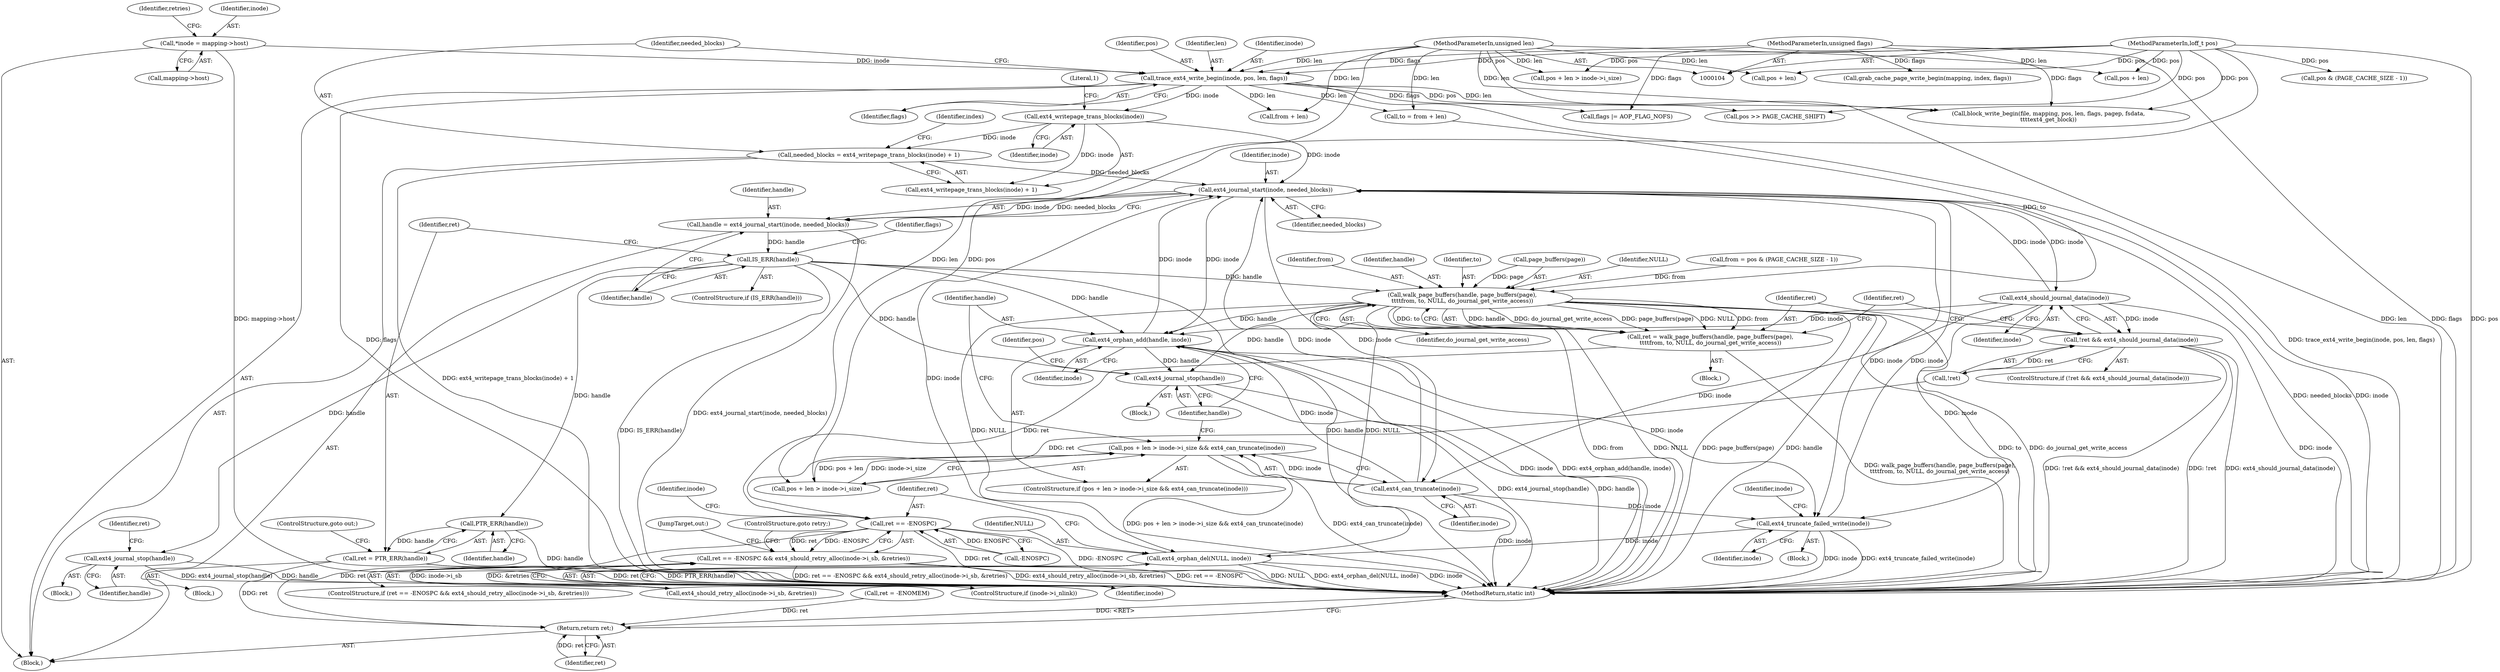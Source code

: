 digraph "0_linux_744692dc059845b2a3022119871846e74d4f6e11_11@API" {
"1000135" [label="(Call,needed_blocks = ext4_writepage_trans_blocks(inode) + 1)"];
"1000138" [label="(Call,ext4_writepage_trans_blocks(inode))"];
"1000130" [label="(Call,trace_ext4_write_begin(inode, pos, len, flags))"];
"1000114" [label="(Call,*inode = mapping->host)"];
"1000107" [label="(MethodParameterIn,loff_t pos)"];
"1000108" [label="(MethodParameterIn,unsigned len)"];
"1000109" [label="(MethodParameterIn,unsigned flags)"];
"1000161" [label="(Call,ext4_journal_start(inode, needed_blocks))"];
"1000159" [label="(Call,handle = ext4_journal_start(inode, needed_blocks))"];
"1000165" [label="(Call,IS_ERR(handle))"];
"1000170" [label="(Call,PTR_ERR(handle))"];
"1000168" [label="(Call,ret = PTR_ERR(handle))"];
"1000280" [label="(Return,return ret;)"];
"1000186" [label="(Call,ext4_journal_stop(handle))"];
"1000217" [label="(Call,walk_page_buffers(handle, page_buffers(page),\n\t\t\t\tfrom, to, NULL, do_journal_get_write_access))"];
"1000215" [label="(Call,ret = walk_page_buffers(handle, page_buffers(page),\n\t\t\t\tfrom, to, NULL, do_journal_get_write_access))"];
"1000268" [label="(Call,ret == -ENOSPC)"];
"1000267" [label="(Call,ret == -ENOSPC && ext4_should_retry_alloc(inode->i_sb, &retries))"];
"1000243" [label="(Call,ext4_orphan_add(handle, inode))"];
"1000246" [label="(Call,ext4_journal_stop(handle))"];
"1000257" [label="(Call,ext4_truncate_failed_write(inode))"];
"1000263" [label="(Call,ext4_orphan_del(NULL, inode))"];
"1000212" [label="(Call,ext4_should_journal_data(inode))"];
"1000209" [label="(Call,!ret && ext4_should_journal_data(inode))"];
"1000241" [label="(Call,ext4_can_truncate(inode))"];
"1000233" [label="(Call,pos + len > inode->i_size && ext4_can_truncate(inode))"];
"1000116" [label="(Call,mapping->host)"];
"1000244" [label="(Identifier,handle)"];
"1000139" [label="(Identifier,inode)"];
"1000130" [label="(Call,trace_ext4_write_begin(inode, pos, len, flags))"];
"1000173" [label="(Call,flags |= AOP_FLAG_NOFS)"];
"1000256" [label="(Block,)"];
"1000167" [label="(Block,)"];
"1000257" [label="(Call,ext4_truncate_failed_write(inode))"];
"1000136" [label="(Identifier,needed_blocks)"];
"1000279" [label="(JumpTarget,out:)"];
"1000235" [label="(Call,pos + len)"];
"1000171" [label="(Identifier,handle)"];
"1000269" [label="(Identifier,ret)"];
"1000246" [label="(Call,ext4_journal_stop(handle))"];
"1000213" [label="(Identifier,inode)"];
"1000281" [label="(Identifier,ret)"];
"1000188" [label="(Call,ret = -ENOMEM)"];
"1000199" [label="(Call,block_write_begin(file, mapping, pos, len, flags, pagep, fsdata,\n\t\t\t\text4_get_block))"];
"1000174" [label="(Identifier,flags)"];
"1000143" [label="(Call,pos >> PAGE_CACHE_SHIFT)"];
"1000148" [label="(Call,pos & (PAGE_CACHE_SIZE - 1))"];
"1000266" [label="(ControlStructure,if (ret == -ENOSPC && ext4_should_retry_alloc(inode->i_sb, &retries)))"];
"1000274" [label="(Identifier,inode)"];
"1000159" [label="(Call,handle = ext4_journal_start(inode, needed_blocks))"];
"1000208" [label="(ControlStructure,if (!ret && ext4_should_journal_data(inode)))"];
"1000214" [label="(Block,)"];
"1000164" [label="(ControlStructure,if (IS_ERR(handle)))"];
"1000218" [label="(Identifier,handle)"];
"1000131" [label="(Identifier,inode)"];
"1000172" [label="(ControlStructure,goto out;)"];
"1000259" [label="(ControlStructure,if (inode->i_nlink))"];
"1000170" [label="(Call,PTR_ERR(handle))"];
"1000137" [label="(Call,ext4_writepage_trans_blocks(inode) + 1)"];
"1000217" [label="(Call,walk_page_buffers(handle, page_buffers(page),\n\t\t\t\tfrom, to, NULL, do_journal_get_write_access))"];
"1000134" [label="(Identifier,flags)"];
"1000155" [label="(Call,from + len)"];
"1000264" [label="(Identifier,NULL)"];
"1000132" [label="(Identifier,pos)"];
"1000250" [label="(Call,pos + len)"];
"1000133" [label="(Identifier,len)"];
"1000168" [label="(Call,ret = PTR_ERR(handle))"];
"1000245" [label="(Identifier,inode)"];
"1000265" [label="(Identifier,inode)"];
"1000258" [label="(Identifier,inode)"];
"1000140" [label="(Literal,1)"];
"1000226" [label="(Identifier,ret)"];
"1000114" [label="(Call,*inode = mapping->host)"];
"1000222" [label="(Identifier,to)"];
"1000232" [label="(ControlStructure,if (pos + len > inode->i_size && ext4_can_truncate(inode)))"];
"1000187" [label="(Identifier,handle)"];
"1000263" [label="(Call,ext4_orphan_del(NULL, inode))"];
"1000267" [label="(Call,ret == -ENOSPC && ext4_should_retry_alloc(inode->i_sb, &retries))"];
"1000280" [label="(Return,return ret;)"];
"1000135" [label="(Call,needed_blocks = ext4_writepage_trans_blocks(inode) + 1)"];
"1000270" [label="(Call,-ENOSPC)"];
"1000223" [label="(Identifier,NULL)"];
"1000272" [label="(Call,ext4_should_retry_alloc(inode->i_sb, &retries))"];
"1000224" [label="(Identifier,do_journal_get_write_access)"];
"1000160" [label="(Identifier,handle)"];
"1000112" [label="(Block,)"];
"1000185" [label="(Block,)"];
"1000189" [label="(Identifier,ret)"];
"1000247" [label="(Identifier,handle)"];
"1000169" [label="(Identifier,ret)"];
"1000161" [label="(Call,ext4_journal_start(inode, needed_blocks))"];
"1000242" [label="(Identifier,inode)"];
"1000166" [label="(Identifier,handle)"];
"1000261" [label="(Identifier,inode)"];
"1000109" [label="(MethodParameterIn,unsigned flags)"];
"1000138" [label="(Call,ext4_writepage_trans_blocks(inode))"];
"1000268" [label="(Call,ret == -ENOSPC)"];
"1000282" [label="(MethodReturn,static int)"];
"1000153" [label="(Call,to = from + len)"];
"1000186" [label="(Call,ext4_journal_stop(handle))"];
"1000210" [label="(Call,!ret)"];
"1000146" [label="(Call,from = pos & (PAGE_CACHE_SIZE - 1))"];
"1000163" [label="(Identifier,needed_blocks)"];
"1000233" [label="(Call,pos + len > inode->i_size && ext4_can_truncate(inode))"];
"1000278" [label="(ControlStructure,goto retry;)"];
"1000216" [label="(Identifier,ret)"];
"1000124" [label="(Identifier,retries)"];
"1000209" [label="(Call,!ret && ext4_should_journal_data(inode))"];
"1000212" [label="(Call,ext4_should_journal_data(inode))"];
"1000215" [label="(Call,ret = walk_page_buffers(handle, page_buffers(page),\n\t\t\t\tfrom, to, NULL, do_journal_get_write_access))"];
"1000234" [label="(Call,pos + len > inode->i_size)"];
"1000142" [label="(Identifier,index)"];
"1000251" [label="(Identifier,pos)"];
"1000241" [label="(Call,ext4_can_truncate(inode))"];
"1000243" [label="(Call,ext4_orphan_add(handle, inode))"];
"1000219" [label="(Call,page_buffers(page))"];
"1000221" [label="(Identifier,from)"];
"1000227" [label="(Block,)"];
"1000162" [label="(Identifier,inode)"];
"1000107" [label="(MethodParameterIn,loff_t pos)"];
"1000108" [label="(MethodParameterIn,unsigned len)"];
"1000178" [label="(Call,grab_cache_page_write_begin(mapping, index, flags))"];
"1000165" [label="(Call,IS_ERR(handle))"];
"1000115" [label="(Identifier,inode)"];
"1000249" [label="(Call,pos + len > inode->i_size)"];
"1000135" -> "1000112"  [label="AST: "];
"1000135" -> "1000137"  [label="CFG: "];
"1000136" -> "1000135"  [label="AST: "];
"1000137" -> "1000135"  [label="AST: "];
"1000142" -> "1000135"  [label="CFG: "];
"1000135" -> "1000282"  [label="DDG: ext4_writepage_trans_blocks(inode) + 1"];
"1000138" -> "1000135"  [label="DDG: inode"];
"1000135" -> "1000161"  [label="DDG: needed_blocks"];
"1000138" -> "1000137"  [label="AST: "];
"1000138" -> "1000139"  [label="CFG: "];
"1000139" -> "1000138"  [label="AST: "];
"1000140" -> "1000138"  [label="CFG: "];
"1000138" -> "1000137"  [label="DDG: inode"];
"1000130" -> "1000138"  [label="DDG: inode"];
"1000138" -> "1000161"  [label="DDG: inode"];
"1000130" -> "1000112"  [label="AST: "];
"1000130" -> "1000134"  [label="CFG: "];
"1000131" -> "1000130"  [label="AST: "];
"1000132" -> "1000130"  [label="AST: "];
"1000133" -> "1000130"  [label="AST: "];
"1000134" -> "1000130"  [label="AST: "];
"1000136" -> "1000130"  [label="CFG: "];
"1000130" -> "1000282"  [label="DDG: trace_ext4_write_begin(inode, pos, len, flags)"];
"1000130" -> "1000282"  [label="DDG: flags"];
"1000114" -> "1000130"  [label="DDG: inode"];
"1000107" -> "1000130"  [label="DDG: pos"];
"1000108" -> "1000130"  [label="DDG: len"];
"1000109" -> "1000130"  [label="DDG: flags"];
"1000130" -> "1000143"  [label="DDG: pos"];
"1000130" -> "1000153"  [label="DDG: len"];
"1000130" -> "1000155"  [label="DDG: len"];
"1000130" -> "1000173"  [label="DDG: flags"];
"1000130" -> "1000199"  [label="DDG: len"];
"1000114" -> "1000112"  [label="AST: "];
"1000114" -> "1000116"  [label="CFG: "];
"1000115" -> "1000114"  [label="AST: "];
"1000116" -> "1000114"  [label="AST: "];
"1000124" -> "1000114"  [label="CFG: "];
"1000114" -> "1000282"  [label="DDG: mapping->host"];
"1000107" -> "1000104"  [label="AST: "];
"1000107" -> "1000282"  [label="DDG: pos"];
"1000107" -> "1000143"  [label="DDG: pos"];
"1000107" -> "1000148"  [label="DDG: pos"];
"1000107" -> "1000199"  [label="DDG: pos"];
"1000107" -> "1000234"  [label="DDG: pos"];
"1000107" -> "1000235"  [label="DDG: pos"];
"1000107" -> "1000249"  [label="DDG: pos"];
"1000107" -> "1000250"  [label="DDG: pos"];
"1000108" -> "1000104"  [label="AST: "];
"1000108" -> "1000282"  [label="DDG: len"];
"1000108" -> "1000153"  [label="DDG: len"];
"1000108" -> "1000155"  [label="DDG: len"];
"1000108" -> "1000199"  [label="DDG: len"];
"1000108" -> "1000234"  [label="DDG: len"];
"1000108" -> "1000235"  [label="DDG: len"];
"1000108" -> "1000249"  [label="DDG: len"];
"1000108" -> "1000250"  [label="DDG: len"];
"1000109" -> "1000104"  [label="AST: "];
"1000109" -> "1000282"  [label="DDG: flags"];
"1000109" -> "1000173"  [label="DDG: flags"];
"1000109" -> "1000178"  [label="DDG: flags"];
"1000109" -> "1000199"  [label="DDG: flags"];
"1000161" -> "1000159"  [label="AST: "];
"1000161" -> "1000163"  [label="CFG: "];
"1000162" -> "1000161"  [label="AST: "];
"1000163" -> "1000161"  [label="AST: "];
"1000159" -> "1000161"  [label="CFG: "];
"1000161" -> "1000282"  [label="DDG: needed_blocks"];
"1000161" -> "1000282"  [label="DDG: inode"];
"1000161" -> "1000159"  [label="DDG: inode"];
"1000161" -> "1000159"  [label="DDG: needed_blocks"];
"1000263" -> "1000161"  [label="DDG: inode"];
"1000257" -> "1000161"  [label="DDG: inode"];
"1000212" -> "1000161"  [label="DDG: inode"];
"1000241" -> "1000161"  [label="DDG: inode"];
"1000243" -> "1000161"  [label="DDG: inode"];
"1000161" -> "1000212"  [label="DDG: inode"];
"1000161" -> "1000241"  [label="DDG: inode"];
"1000161" -> "1000243"  [label="DDG: inode"];
"1000161" -> "1000257"  [label="DDG: inode"];
"1000159" -> "1000112"  [label="AST: "];
"1000160" -> "1000159"  [label="AST: "];
"1000166" -> "1000159"  [label="CFG: "];
"1000159" -> "1000282"  [label="DDG: ext4_journal_start(inode, needed_blocks)"];
"1000159" -> "1000165"  [label="DDG: handle"];
"1000165" -> "1000164"  [label="AST: "];
"1000165" -> "1000166"  [label="CFG: "];
"1000166" -> "1000165"  [label="AST: "];
"1000169" -> "1000165"  [label="CFG: "];
"1000174" -> "1000165"  [label="CFG: "];
"1000165" -> "1000282"  [label="DDG: handle"];
"1000165" -> "1000282"  [label="DDG: IS_ERR(handle)"];
"1000165" -> "1000170"  [label="DDG: handle"];
"1000165" -> "1000186"  [label="DDG: handle"];
"1000165" -> "1000217"  [label="DDG: handle"];
"1000165" -> "1000243"  [label="DDG: handle"];
"1000165" -> "1000246"  [label="DDG: handle"];
"1000170" -> "1000168"  [label="AST: "];
"1000170" -> "1000171"  [label="CFG: "];
"1000171" -> "1000170"  [label="AST: "];
"1000168" -> "1000170"  [label="CFG: "];
"1000170" -> "1000282"  [label="DDG: handle"];
"1000170" -> "1000168"  [label="DDG: handle"];
"1000168" -> "1000167"  [label="AST: "];
"1000169" -> "1000168"  [label="AST: "];
"1000172" -> "1000168"  [label="CFG: "];
"1000168" -> "1000282"  [label="DDG: ret"];
"1000168" -> "1000282"  [label="DDG: PTR_ERR(handle)"];
"1000168" -> "1000280"  [label="DDG: ret"];
"1000280" -> "1000112"  [label="AST: "];
"1000280" -> "1000281"  [label="CFG: "];
"1000281" -> "1000280"  [label="AST: "];
"1000282" -> "1000280"  [label="CFG: "];
"1000280" -> "1000282"  [label="DDG: <RET>"];
"1000281" -> "1000280"  [label="DDG: ret"];
"1000188" -> "1000280"  [label="DDG: ret"];
"1000268" -> "1000280"  [label="DDG: ret"];
"1000186" -> "1000185"  [label="AST: "];
"1000186" -> "1000187"  [label="CFG: "];
"1000187" -> "1000186"  [label="AST: "];
"1000189" -> "1000186"  [label="CFG: "];
"1000186" -> "1000282"  [label="DDG: ext4_journal_stop(handle)"];
"1000186" -> "1000282"  [label="DDG: handle"];
"1000217" -> "1000215"  [label="AST: "];
"1000217" -> "1000224"  [label="CFG: "];
"1000218" -> "1000217"  [label="AST: "];
"1000219" -> "1000217"  [label="AST: "];
"1000221" -> "1000217"  [label="AST: "];
"1000222" -> "1000217"  [label="AST: "];
"1000223" -> "1000217"  [label="AST: "];
"1000224" -> "1000217"  [label="AST: "];
"1000215" -> "1000217"  [label="CFG: "];
"1000217" -> "1000282"  [label="DDG: from"];
"1000217" -> "1000282"  [label="DDG: NULL"];
"1000217" -> "1000282"  [label="DDG: page_buffers(page)"];
"1000217" -> "1000282"  [label="DDG: handle"];
"1000217" -> "1000282"  [label="DDG: to"];
"1000217" -> "1000282"  [label="DDG: do_journal_get_write_access"];
"1000217" -> "1000215"  [label="DDG: handle"];
"1000217" -> "1000215"  [label="DDG: do_journal_get_write_access"];
"1000217" -> "1000215"  [label="DDG: page_buffers(page)"];
"1000217" -> "1000215"  [label="DDG: NULL"];
"1000217" -> "1000215"  [label="DDG: from"];
"1000217" -> "1000215"  [label="DDG: to"];
"1000219" -> "1000217"  [label="DDG: page"];
"1000146" -> "1000217"  [label="DDG: from"];
"1000153" -> "1000217"  [label="DDG: to"];
"1000263" -> "1000217"  [label="DDG: NULL"];
"1000217" -> "1000243"  [label="DDG: handle"];
"1000217" -> "1000246"  [label="DDG: handle"];
"1000217" -> "1000263"  [label="DDG: NULL"];
"1000215" -> "1000214"  [label="AST: "];
"1000216" -> "1000215"  [label="AST: "];
"1000226" -> "1000215"  [label="CFG: "];
"1000215" -> "1000282"  [label="DDG: walk_page_buffers(handle, page_buffers(page),\n\t\t\t\tfrom, to, NULL, do_journal_get_write_access)"];
"1000215" -> "1000268"  [label="DDG: ret"];
"1000268" -> "1000267"  [label="AST: "];
"1000268" -> "1000270"  [label="CFG: "];
"1000269" -> "1000268"  [label="AST: "];
"1000270" -> "1000268"  [label="AST: "];
"1000274" -> "1000268"  [label="CFG: "];
"1000267" -> "1000268"  [label="CFG: "];
"1000268" -> "1000282"  [label="DDG: ret"];
"1000268" -> "1000282"  [label="DDG: -ENOSPC"];
"1000268" -> "1000267"  [label="DDG: ret"];
"1000268" -> "1000267"  [label="DDG: -ENOSPC"];
"1000210" -> "1000268"  [label="DDG: ret"];
"1000270" -> "1000268"  [label="DDG: ENOSPC"];
"1000267" -> "1000266"  [label="AST: "];
"1000267" -> "1000272"  [label="CFG: "];
"1000272" -> "1000267"  [label="AST: "];
"1000278" -> "1000267"  [label="CFG: "];
"1000279" -> "1000267"  [label="CFG: "];
"1000267" -> "1000282"  [label="DDG: ret == -ENOSPC"];
"1000267" -> "1000282"  [label="DDG: ret == -ENOSPC && ext4_should_retry_alloc(inode->i_sb, &retries)"];
"1000267" -> "1000282"  [label="DDG: ext4_should_retry_alloc(inode->i_sb, &retries)"];
"1000272" -> "1000267"  [label="DDG: inode->i_sb"];
"1000272" -> "1000267"  [label="DDG: &retries"];
"1000243" -> "1000232"  [label="AST: "];
"1000243" -> "1000245"  [label="CFG: "];
"1000244" -> "1000243"  [label="AST: "];
"1000245" -> "1000243"  [label="AST: "];
"1000247" -> "1000243"  [label="CFG: "];
"1000243" -> "1000282"  [label="DDG: inode"];
"1000243" -> "1000282"  [label="DDG: ext4_orphan_add(handle, inode)"];
"1000212" -> "1000243"  [label="DDG: inode"];
"1000241" -> "1000243"  [label="DDG: inode"];
"1000243" -> "1000246"  [label="DDG: handle"];
"1000243" -> "1000257"  [label="DDG: inode"];
"1000246" -> "1000227"  [label="AST: "];
"1000246" -> "1000247"  [label="CFG: "];
"1000247" -> "1000246"  [label="AST: "];
"1000251" -> "1000246"  [label="CFG: "];
"1000246" -> "1000282"  [label="DDG: ext4_journal_stop(handle)"];
"1000246" -> "1000282"  [label="DDG: handle"];
"1000257" -> "1000256"  [label="AST: "];
"1000257" -> "1000258"  [label="CFG: "];
"1000258" -> "1000257"  [label="AST: "];
"1000261" -> "1000257"  [label="CFG: "];
"1000257" -> "1000282"  [label="DDG: inode"];
"1000257" -> "1000282"  [label="DDG: ext4_truncate_failed_write(inode)"];
"1000212" -> "1000257"  [label="DDG: inode"];
"1000241" -> "1000257"  [label="DDG: inode"];
"1000257" -> "1000263"  [label="DDG: inode"];
"1000263" -> "1000259"  [label="AST: "];
"1000263" -> "1000265"  [label="CFG: "];
"1000264" -> "1000263"  [label="AST: "];
"1000265" -> "1000263"  [label="AST: "];
"1000269" -> "1000263"  [label="CFG: "];
"1000263" -> "1000282"  [label="DDG: inode"];
"1000263" -> "1000282"  [label="DDG: ext4_orphan_del(NULL, inode)"];
"1000263" -> "1000282"  [label="DDG: NULL"];
"1000212" -> "1000209"  [label="AST: "];
"1000212" -> "1000213"  [label="CFG: "];
"1000213" -> "1000212"  [label="AST: "];
"1000209" -> "1000212"  [label="CFG: "];
"1000212" -> "1000282"  [label="DDG: inode"];
"1000212" -> "1000209"  [label="DDG: inode"];
"1000212" -> "1000241"  [label="DDG: inode"];
"1000209" -> "1000208"  [label="AST: "];
"1000209" -> "1000210"  [label="CFG: "];
"1000210" -> "1000209"  [label="AST: "];
"1000216" -> "1000209"  [label="CFG: "];
"1000226" -> "1000209"  [label="CFG: "];
"1000209" -> "1000282"  [label="DDG: !ret && ext4_should_journal_data(inode)"];
"1000209" -> "1000282"  [label="DDG: !ret"];
"1000209" -> "1000282"  [label="DDG: ext4_should_journal_data(inode)"];
"1000210" -> "1000209"  [label="DDG: ret"];
"1000241" -> "1000233"  [label="AST: "];
"1000241" -> "1000242"  [label="CFG: "];
"1000242" -> "1000241"  [label="AST: "];
"1000233" -> "1000241"  [label="CFG: "];
"1000241" -> "1000282"  [label="DDG: inode"];
"1000241" -> "1000233"  [label="DDG: inode"];
"1000233" -> "1000232"  [label="AST: "];
"1000233" -> "1000234"  [label="CFG: "];
"1000234" -> "1000233"  [label="AST: "];
"1000244" -> "1000233"  [label="CFG: "];
"1000247" -> "1000233"  [label="CFG: "];
"1000233" -> "1000282"  [label="DDG: pos + len > inode->i_size && ext4_can_truncate(inode)"];
"1000233" -> "1000282"  [label="DDG: ext4_can_truncate(inode)"];
"1000234" -> "1000233"  [label="DDG: pos + len"];
"1000234" -> "1000233"  [label="DDG: inode->i_size"];
}
